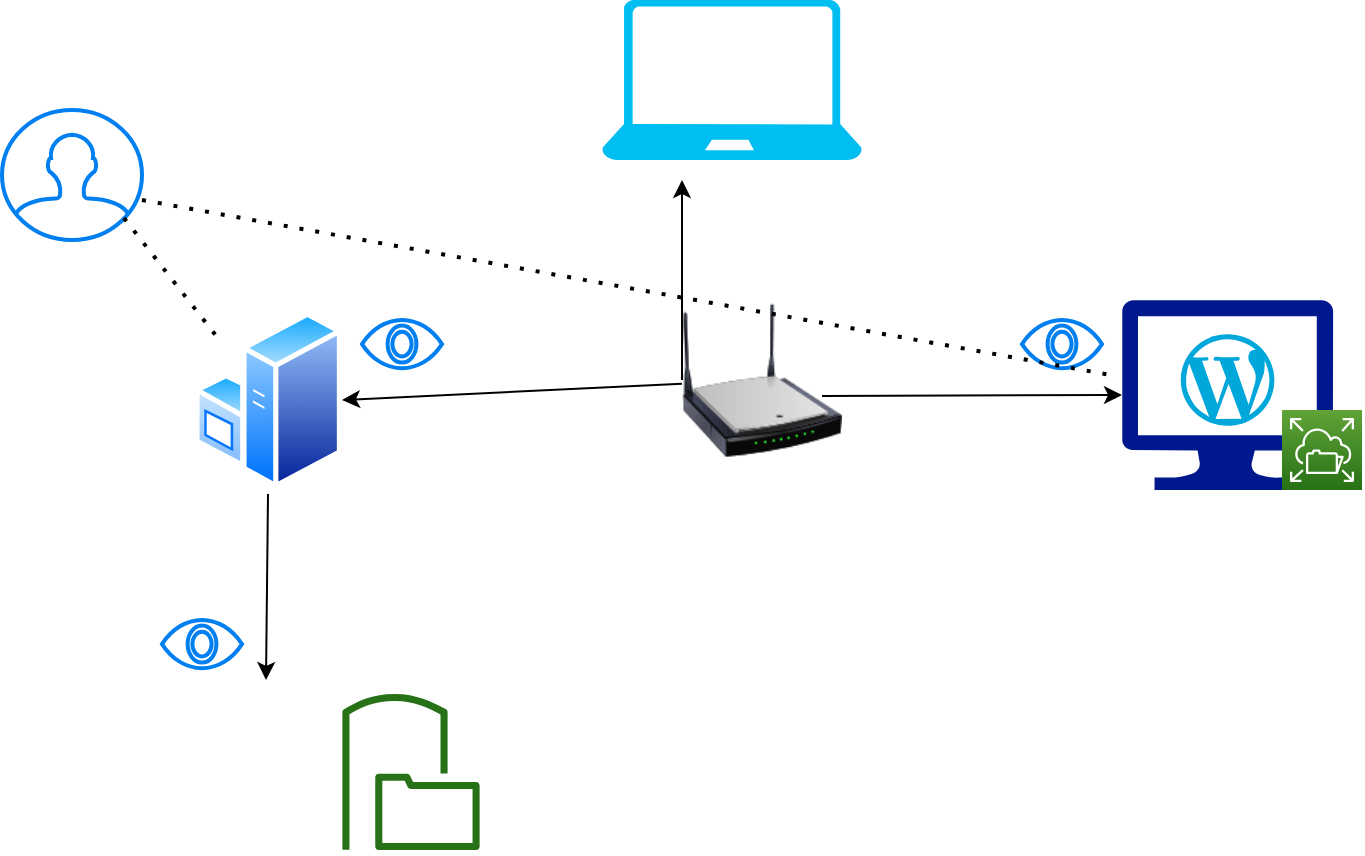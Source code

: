 <mxfile version="14.7.4" type="github">
  <diagram id="Ht1M8jgEwFfnCIfOTk4-" name="Page-1">
    <mxGraphModel dx="1422" dy="776" grid="1" gridSize="10" guides="1" tooltips="1" connect="1" arrows="1" fold="1" page="1" pageScale="1" pageWidth="1169" pageHeight="827" math="0" shadow="0">
      <root>
        <mxCell id="0" />
        <mxCell id="1" parent="0" />
        <mxCell id="z6qBJ8I0GiQoerBifG2G-2" value="" style="verticalLabelPosition=bottom;html=1;verticalAlign=top;align=center;strokeColor=none;fillColor=#00BEF2;shape=mxgraph.azure.laptop;pointerEvents=1;" vertex="1" parent="1">
          <mxGeometry x="380" y="140" width="130" height="80" as="geometry" />
        </mxCell>
        <mxCell id="z6qBJ8I0GiQoerBifG2G-4" value="" style="aspect=fixed;pointerEvents=1;shadow=0;dashed=0;html=1;strokeColor=none;labelPosition=center;verticalLabelPosition=bottom;verticalAlign=top;align=center;fillColor=#00188D;shape=mxgraph.azure.computer" vertex="1" parent="1">
          <mxGeometry x="640" y="290" width="105.56" height="95" as="geometry" />
        </mxCell>
        <mxCell id="z6qBJ8I0GiQoerBifG2G-5" value="" style="image;html=1;image=img/lib/clip_art/networking/Wireless_Router_N_128x128.png" vertex="1" parent="1">
          <mxGeometry x="420" y="290" width="80" height="80" as="geometry" />
        </mxCell>
        <mxCell id="z6qBJ8I0GiQoerBifG2G-7" value="" style="endArrow=classic;html=1;" edge="1" parent="1" source="z6qBJ8I0GiQoerBifG2G-5">
          <mxGeometry width="50" height="50" relative="1" as="geometry">
            <mxPoint x="350" y="380" as="sourcePoint" />
            <mxPoint x="250" y="340" as="targetPoint" />
          </mxGeometry>
        </mxCell>
        <mxCell id="z6qBJ8I0GiQoerBifG2G-9" value="" style="endArrow=classic;html=1;exitX=0.62;exitY=1.022;exitDx=0;exitDy=0;exitPerimeter=0;" edge="1" parent="1">
          <mxGeometry width="50" height="50" relative="1" as="geometry">
            <mxPoint x="213" y="386.98" as="sourcePoint" />
            <mxPoint x="212" y="480" as="targetPoint" />
          </mxGeometry>
        </mxCell>
        <mxCell id="z6qBJ8I0GiQoerBifG2G-10" value="" style="endArrow=classic;html=1;entryX=0;entryY=0.5;entryDx=0;entryDy=0;entryPerimeter=0;" edge="1" parent="1" target="z6qBJ8I0GiQoerBifG2G-4">
          <mxGeometry width="50" height="50" relative="1" as="geometry">
            <mxPoint x="490" y="338" as="sourcePoint" />
            <mxPoint x="260" y="350" as="targetPoint" />
          </mxGeometry>
        </mxCell>
        <mxCell id="z6qBJ8I0GiQoerBifG2G-11" value="" style="endArrow=classic;html=1;" edge="1" parent="1">
          <mxGeometry width="50" height="50" relative="1" as="geometry">
            <mxPoint x="420" y="330" as="sourcePoint" />
            <mxPoint x="420" y="230" as="targetPoint" />
          </mxGeometry>
        </mxCell>
        <mxCell id="z6qBJ8I0GiQoerBifG2G-12" value="" style="html=1;verticalLabelPosition=bottom;align=center;labelBackgroundColor=#ffffff;verticalAlign=top;strokeWidth=2;strokeColor=#0080F0;shadow=0;dashed=0;shape=mxgraph.ios7.icons.eye;" vertex="1" parent="1">
          <mxGeometry x="260" y="300" width="40" height="24.1" as="geometry" />
        </mxCell>
        <mxCell id="z6qBJ8I0GiQoerBifG2G-13" value="" style="html=1;verticalLabelPosition=bottom;align=center;labelBackgroundColor=#ffffff;verticalAlign=top;strokeWidth=2;strokeColor=#0080F0;shadow=0;dashed=0;shape=mxgraph.ios7.icons.eye;" vertex="1" parent="1">
          <mxGeometry x="590" y="300" width="40" height="24.1" as="geometry" />
        </mxCell>
        <mxCell id="z6qBJ8I0GiQoerBifG2G-14" value="" style="html=1;verticalLabelPosition=bottom;align=center;labelBackgroundColor=#ffffff;verticalAlign=top;strokeWidth=2;strokeColor=#0080F0;shadow=0;dashed=0;shape=mxgraph.ios7.icons.eye;" vertex="1" parent="1">
          <mxGeometry x="160" y="450" width="40" height="24.1" as="geometry" />
        </mxCell>
        <mxCell id="z6qBJ8I0GiQoerBifG2G-15" value="" style="shape=image;html=1;verticalAlign=top;verticalLabelPosition=bottom;labelBackgroundColor=#ffffff;imageAspect=0;aspect=fixed;image=https://cdn0.iconfinder.com/data/icons/marketing-and-growth-3/32/no_vision_eye_corporate_eyeball-128.png" vertex="1" parent="1">
          <mxGeometry x="260" y="345" width="40" height="40" as="geometry" />
        </mxCell>
        <mxCell id="z6qBJ8I0GiQoerBifG2G-16" value="" style="outlineConnect=0;fontColor=#232F3E;gradientColor=none;fillColor=#277116;strokeColor=none;dashed=0;verticalLabelPosition=bottom;verticalAlign=top;align=center;html=1;fontSize=12;fontStyle=0;aspect=fixed;pointerEvents=1;shape=mxgraph.aws4.file_gateway;" vertex="1" parent="1">
          <mxGeometry x="250" y="487" width="69" height="78" as="geometry" />
        </mxCell>
        <mxCell id="z6qBJ8I0GiQoerBifG2G-17" value="" style="points=[[0,0,0],[0.25,0,0],[0.5,0,0],[0.75,0,0],[1,0,0],[0,1,0],[0.25,1,0],[0.5,1,0],[0.75,1,0],[1,1,0],[0,0.25,0],[0,0.5,0],[0,0.75,0],[1,0.25,0],[1,0.5,0],[1,0.75,0]];outlineConnect=0;fontColor=#232F3E;gradientColor=#60A337;gradientDirection=north;fillColor=#277116;strokeColor=#ffffff;dashed=0;verticalLabelPosition=bottom;verticalAlign=top;align=center;html=1;fontSize=12;fontStyle=0;aspect=fixed;shape=mxgraph.aws4.resourceIcon;resIcon=mxgraph.aws4.elastic_file_system;" vertex="1" parent="1">
          <mxGeometry x="720" y="345" width="40" height="40" as="geometry" />
        </mxCell>
        <mxCell id="z6qBJ8I0GiQoerBifG2G-18" value="" style="shape=image;html=1;verticalAlign=top;verticalLabelPosition=bottom;labelBackgroundColor=#ffffff;imageAspect=0;aspect=fixed;image=https://cdn0.iconfinder.com/data/icons/social-flat-rounded-rects/512/anonymous-128.png" vertex="1" parent="1">
          <mxGeometry x="437.5" y="150" width="45" height="45" as="geometry" />
        </mxCell>
        <mxCell id="z6qBJ8I0GiQoerBifG2G-19" value="" style="shape=image;html=1;verticalAlign=top;verticalLabelPosition=bottom;labelBackgroundColor=#ffffff;imageAspect=0;aspect=fixed;image=https://cdn3.iconfinder.com/data/icons/computing-technology/74/Computer_error-RAD-128.png" vertex="1" parent="1">
          <mxGeometry x="170" y="487" width="80" height="80" as="geometry" />
        </mxCell>
        <mxCell id="z6qBJ8I0GiQoerBifG2G-20" value="" style="dashed=0;outlineConnect=0;html=1;align=center;labelPosition=center;verticalLabelPosition=bottom;verticalAlign=top;shape=mxgraph.weblogos.wordpress_2;fillColor=#00A7DA;strokeColor=none" vertex="1" parent="1">
          <mxGeometry x="669.38" y="307.1" width="46.8" height="45.8" as="geometry" />
        </mxCell>
        <mxCell id="z6qBJ8I0GiQoerBifG2G-21" value="" style="aspect=fixed;perimeter=ellipsePerimeter;html=1;align=center;shadow=0;dashed=0;spacingTop=3;image;image=img/lib/active_directory/windows_server.svg;" vertex="1" parent="1">
          <mxGeometry x="176.2" y="295" width="73.8" height="90" as="geometry" />
        </mxCell>
        <mxCell id="z6qBJ8I0GiQoerBifG2G-22" value="" style="html=1;verticalLabelPosition=bottom;align=center;labelBackgroundColor=#ffffff;verticalAlign=top;strokeWidth=2;strokeColor=#0080F0;shadow=0;dashed=0;shape=mxgraph.ios7.icons.user;" vertex="1" parent="1">
          <mxGeometry x="80" y="195" width="70" height="65" as="geometry" />
        </mxCell>
        <mxCell id="z6qBJ8I0GiQoerBifG2G-23" value="" style="endArrow=none;dashed=1;html=1;dashPattern=1 3;strokeWidth=2;entryX=-0.028;entryY=0.4;entryDx=0;entryDy=0;entryPerimeter=0;" edge="1" parent="1" target="z6qBJ8I0GiQoerBifG2G-4">
          <mxGeometry width="50" height="50" relative="1" as="geometry">
            <mxPoint x="150" y="240" as="sourcePoint" />
            <mxPoint x="200" y="190" as="targetPoint" />
          </mxGeometry>
        </mxCell>
        <mxCell id="z6qBJ8I0GiQoerBifG2G-24" value="" style="endArrow=none;dashed=1;html=1;dashPattern=1 3;strokeWidth=2;exitX=0.871;exitY=0.831;exitDx=0;exitDy=0;exitPerimeter=0;entryX=0;entryY=0;entryDx=0;entryDy=0;" edge="1" parent="1" source="z6qBJ8I0GiQoerBifG2G-22" target="z6qBJ8I0GiQoerBifG2G-21">
          <mxGeometry width="50" height="50" relative="1" as="geometry">
            <mxPoint x="120" y="300" as="sourcePoint" />
            <mxPoint x="170" y="250" as="targetPoint" />
          </mxGeometry>
        </mxCell>
      </root>
    </mxGraphModel>
  </diagram>
</mxfile>
